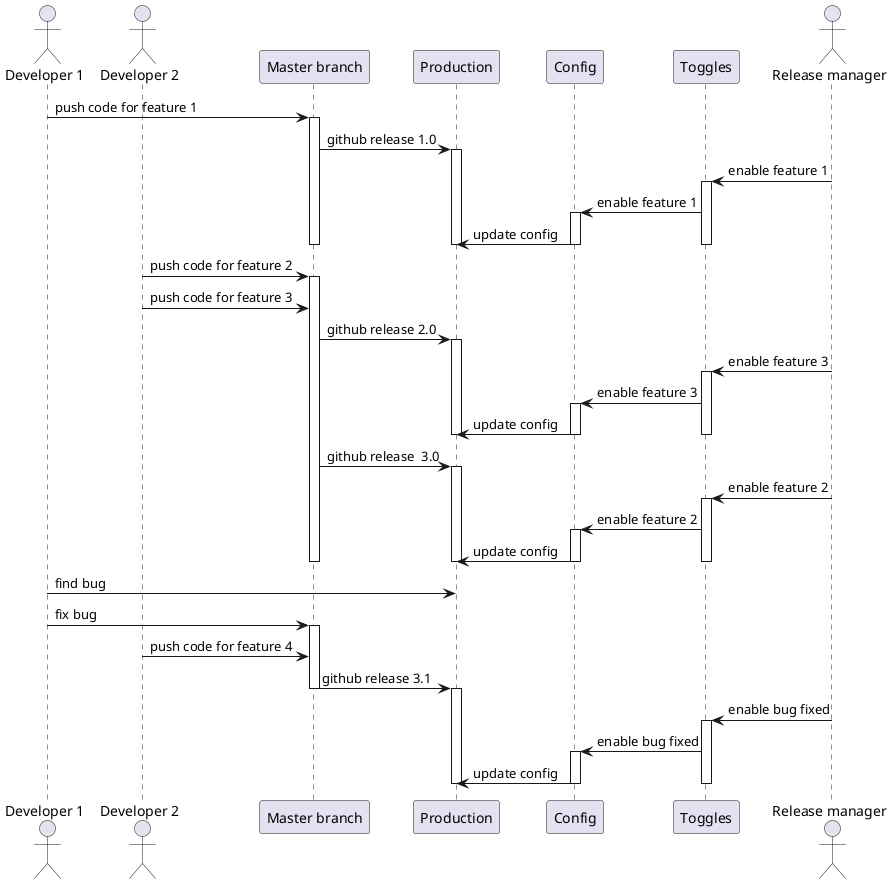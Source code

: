 @startuml
actor "Developer 1" as dev1
actor "Developer 2" as dev2
participant "Master branch" as mb
participant "Production" as prod
participant "Config" as conf
participant "Toggles" as tog
actor "Release manager" as rm


dev1 -> mb: push code for feature 1
Activate mb
mb -> prod: github release 1.0
Activate prod
rm -> tog: enable feature 1
Activate tog
tog -> conf: enable feature 1
Activate conf
conf-> prod: update config
Deactivate conf
Deactivate tog
Deactivate prod



Deactivate mb

dev2 -> mb: push code for feature 2
Activate mb
dev2 -> mb: push code for feature 3
mb -> prod: github release 2.0
Activate prod
rm -> tog: enable feature 3
Activate tog
tog -> conf: enable feature 3
Activate conf
conf-> prod: update config
Deactivate conf
Deactivate tog
Deactivate prod


mb -> prod: github release  3.0
Activate prod
rm -> tog: enable feature 2
Activate tog
tog -> conf: enable feature 2
Activate conf
conf-> prod: update config
Deactivate conf
Deactivate tog
Deactivate prod
Deactivate mb
dev1 -> prod: find bug
dev1 -> mb: fix bug
Activate mb
dev2 -> mb: push code for feature 4
mb -> prod: github release 3.1
Deactivate mb
Activate prod
rm -> tog: enable bug fixed
Activate tog
tog -> conf: enable bug fixed
Activate conf
conf-> prod: update config
Deactivate conf
Deactivate tog
Deactivate prod











@enduml